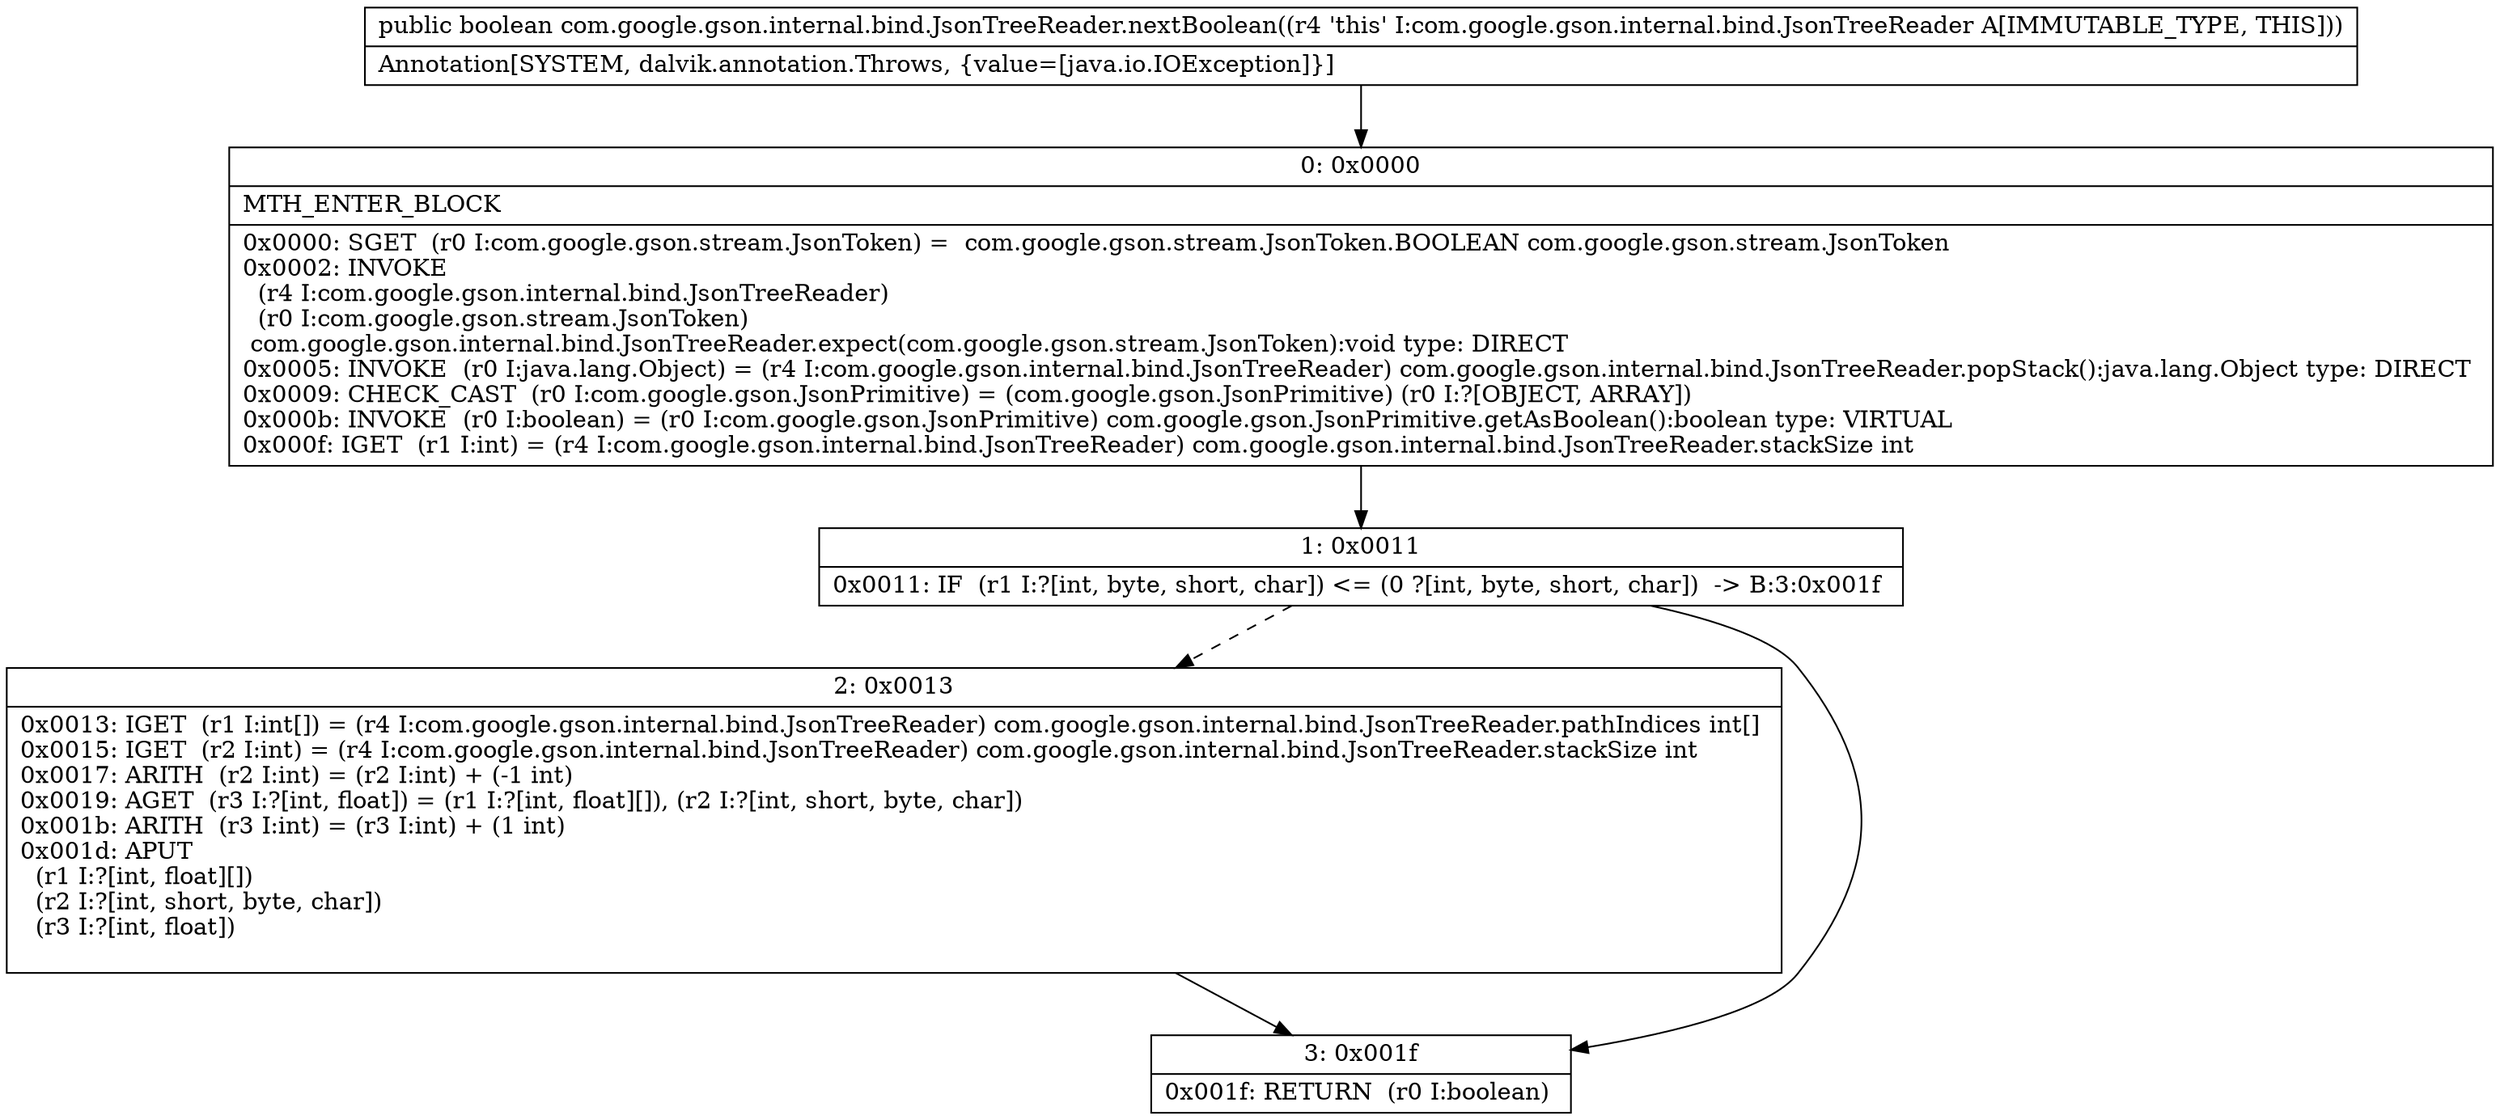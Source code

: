 digraph "CFG forcom.google.gson.internal.bind.JsonTreeReader.nextBoolean()Z" {
Node_0 [shape=record,label="{0\:\ 0x0000|MTH_ENTER_BLOCK\l|0x0000: SGET  (r0 I:com.google.gson.stream.JsonToken) =  com.google.gson.stream.JsonToken.BOOLEAN com.google.gson.stream.JsonToken \l0x0002: INVOKE  \l  (r4 I:com.google.gson.internal.bind.JsonTreeReader)\l  (r0 I:com.google.gson.stream.JsonToken)\l com.google.gson.internal.bind.JsonTreeReader.expect(com.google.gson.stream.JsonToken):void type: DIRECT \l0x0005: INVOKE  (r0 I:java.lang.Object) = (r4 I:com.google.gson.internal.bind.JsonTreeReader) com.google.gson.internal.bind.JsonTreeReader.popStack():java.lang.Object type: DIRECT \l0x0009: CHECK_CAST  (r0 I:com.google.gson.JsonPrimitive) = (com.google.gson.JsonPrimitive) (r0 I:?[OBJECT, ARRAY]) \l0x000b: INVOKE  (r0 I:boolean) = (r0 I:com.google.gson.JsonPrimitive) com.google.gson.JsonPrimitive.getAsBoolean():boolean type: VIRTUAL \l0x000f: IGET  (r1 I:int) = (r4 I:com.google.gson.internal.bind.JsonTreeReader) com.google.gson.internal.bind.JsonTreeReader.stackSize int \l}"];
Node_1 [shape=record,label="{1\:\ 0x0011|0x0011: IF  (r1 I:?[int, byte, short, char]) \<= (0 ?[int, byte, short, char])  \-\> B:3:0x001f \l}"];
Node_2 [shape=record,label="{2\:\ 0x0013|0x0013: IGET  (r1 I:int[]) = (r4 I:com.google.gson.internal.bind.JsonTreeReader) com.google.gson.internal.bind.JsonTreeReader.pathIndices int[] \l0x0015: IGET  (r2 I:int) = (r4 I:com.google.gson.internal.bind.JsonTreeReader) com.google.gson.internal.bind.JsonTreeReader.stackSize int \l0x0017: ARITH  (r2 I:int) = (r2 I:int) + (\-1 int) \l0x0019: AGET  (r3 I:?[int, float]) = (r1 I:?[int, float][]), (r2 I:?[int, short, byte, char]) \l0x001b: ARITH  (r3 I:int) = (r3 I:int) + (1 int) \l0x001d: APUT  \l  (r1 I:?[int, float][])\l  (r2 I:?[int, short, byte, char])\l  (r3 I:?[int, float])\l \l}"];
Node_3 [shape=record,label="{3\:\ 0x001f|0x001f: RETURN  (r0 I:boolean) \l}"];
MethodNode[shape=record,label="{public boolean com.google.gson.internal.bind.JsonTreeReader.nextBoolean((r4 'this' I:com.google.gson.internal.bind.JsonTreeReader A[IMMUTABLE_TYPE, THIS]))  | Annotation[SYSTEM, dalvik.annotation.Throws, \{value=[java.io.IOException]\}]\l}"];
MethodNode -> Node_0;
Node_0 -> Node_1;
Node_1 -> Node_2[style=dashed];
Node_1 -> Node_3;
Node_2 -> Node_3;
}

